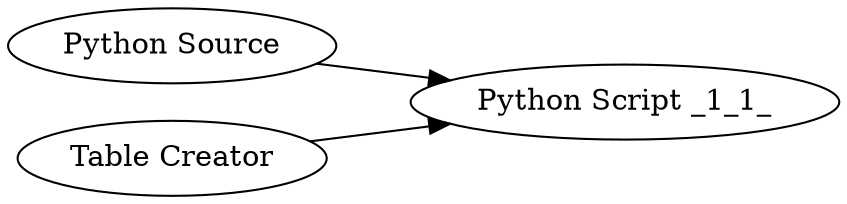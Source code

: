 digraph {
	1 -> 2
	3 -> 2
	1 [label="Python Source"]
	3 [label="Table Creator"]
	2 [label="Python Script _1_1_"]
	rankdir=LR
}
